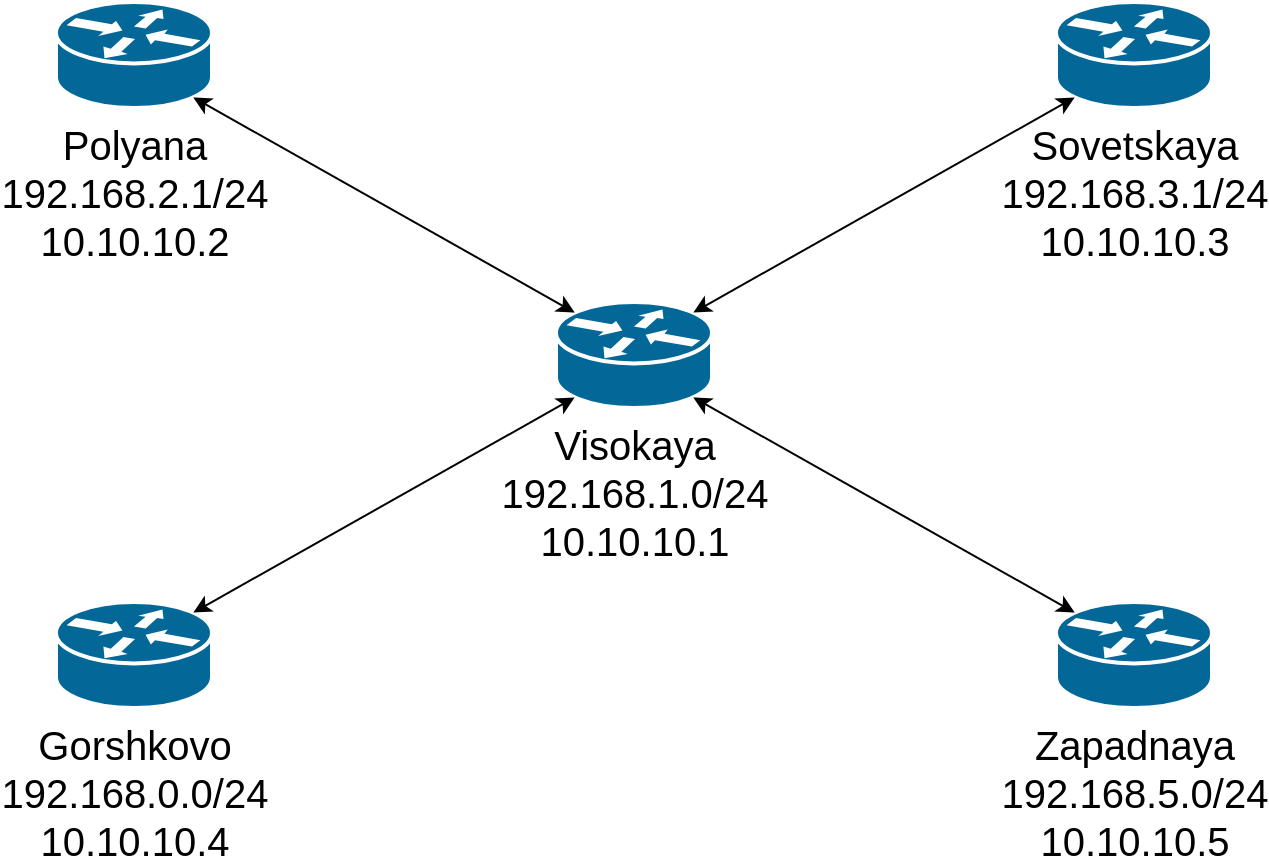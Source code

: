 <mxfile version="14.3.0" type="github">
  <diagram name="Page-1" id="c37626ed-c26b-45fb-9056-f9ebc6bb27b6">
    <mxGraphModel dx="1351" dy="877" grid="1" gridSize="10" guides="1" tooltips="1" connect="1" arrows="1" fold="1" page="1" pageScale="1" pageWidth="1100" pageHeight="850" background="#ffffff" math="0" shadow="0">
      <root>
        <mxCell id="0" />
        <mxCell id="1" parent="0" />
        <mxCell id="JodUDQZmsOtPNUIp-bqu-1" value="Visokaya&lt;br&gt;192.168.1.0/24&lt;br&gt;10.10.10.1" style="shape=mxgraph.cisco.routers.router;html=1;pointerEvents=1;dashed=0;fillColor=#036897;strokeColor=#ffffff;strokeWidth=2;verticalLabelPosition=bottom;verticalAlign=top;align=center;outlineConnect=0;fontSize=20;" vertex="1" parent="1">
          <mxGeometry x="500" y="400" width="78" height="53" as="geometry" />
        </mxCell>
        <mxCell id="JodUDQZmsOtPNUIp-bqu-2" value="Gorshkovo&lt;br&gt;192.168.0.0/24&lt;br&gt;10.10.10.4" style="shape=mxgraph.cisco.routers.router;html=1;pointerEvents=1;dashed=0;fillColor=#036897;strokeColor=#ffffff;strokeWidth=2;verticalLabelPosition=bottom;verticalAlign=top;align=center;outlineConnect=0;fontSize=20;" vertex="1" parent="1">
          <mxGeometry x="250" y="550" width="78" height="53" as="geometry" />
        </mxCell>
        <mxCell id="JodUDQZmsOtPNUIp-bqu-3" value="&lt;span style=&quot;font-size: 20px&quot;&gt;Polyana&lt;br&gt;192.168.2.1/24&lt;br&gt;10.10.10.2&lt;br&gt;&lt;/span&gt;" style="shape=mxgraph.cisco.routers.router;html=1;pointerEvents=1;dashed=0;fillColor=#036897;strokeColor=#ffffff;strokeWidth=2;verticalLabelPosition=bottom;verticalAlign=top;align=center;outlineConnect=0;" vertex="1" parent="1">
          <mxGeometry x="250" y="250" width="78" height="53" as="geometry" />
        </mxCell>
        <mxCell id="JodUDQZmsOtPNUIp-bqu-4" value="Sovetskaya&lt;br&gt;192.168.3.1/24&lt;br&gt;10.10.10.3" style="shape=mxgraph.cisco.routers.router;html=1;pointerEvents=1;dashed=0;fillColor=#036897;strokeColor=#ffffff;strokeWidth=2;verticalLabelPosition=bottom;verticalAlign=top;align=center;outlineConnect=0;fontSize=20;" vertex="1" parent="1">
          <mxGeometry x="750" y="250" width="78" height="53" as="geometry" />
        </mxCell>
        <mxCell id="JodUDQZmsOtPNUIp-bqu-5" value="Zapadnaya&lt;br&gt;192.168.5.0/24&lt;br&gt;10.10.10.5" style="shape=mxgraph.cisco.routers.router;html=1;pointerEvents=1;dashed=0;fillColor=#036897;strokeColor=#ffffff;strokeWidth=2;verticalLabelPosition=bottom;verticalAlign=top;align=center;outlineConnect=0;fontSize=20;" vertex="1" parent="1">
          <mxGeometry x="750" y="550" width="78" height="53" as="geometry" />
        </mxCell>
        <mxCell id="JodUDQZmsOtPNUIp-bqu-6" value="" style="endArrow=classic;startArrow=classic;html=1;entryX=0.12;entryY=0.9;entryDx=0;entryDy=0;entryPerimeter=0;exitX=0.88;exitY=0.1;exitDx=0;exitDy=0;exitPerimeter=0;" edge="1" parent="1" source="JodUDQZmsOtPNUIp-bqu-2" target="JodUDQZmsOtPNUIp-bqu-1">
          <mxGeometry width="50" height="50" relative="1" as="geometry">
            <mxPoint x="520" y="550" as="sourcePoint" />
            <mxPoint x="570" y="500" as="targetPoint" />
            <Array as="points" />
          </mxGeometry>
        </mxCell>
        <mxCell id="JodUDQZmsOtPNUIp-bqu-7" value="" style="endArrow=classic;startArrow=classic;html=1;exitX=0.12;exitY=0.1;exitDx=0;exitDy=0;exitPerimeter=0;entryX=0.88;entryY=0.9;entryDx=0;entryDy=0;entryPerimeter=0;" edge="1" parent="1" source="JodUDQZmsOtPNUIp-bqu-5" target="JodUDQZmsOtPNUIp-bqu-1">
          <mxGeometry width="50" height="50" relative="1" as="geometry">
            <mxPoint x="520" y="550" as="sourcePoint" />
            <mxPoint x="600" y="450" as="targetPoint" />
          </mxGeometry>
        </mxCell>
        <mxCell id="JodUDQZmsOtPNUIp-bqu-8" value="" style="endArrow=classic;startArrow=classic;html=1;exitX=0.12;exitY=0.9;exitDx=0;exitDy=0;exitPerimeter=0;entryX=0.88;entryY=0.1;entryDx=0;entryDy=0;entryPerimeter=0;" edge="1" parent="1" source="JodUDQZmsOtPNUIp-bqu-4" target="JodUDQZmsOtPNUIp-bqu-1">
          <mxGeometry width="50" height="50" relative="1" as="geometry">
            <mxPoint x="799.36" y="585.3" as="sourcePoint" />
            <mxPoint x="589.64" y="455.7" as="targetPoint" />
          </mxGeometry>
        </mxCell>
        <mxCell id="JodUDQZmsOtPNUIp-bqu-9" value="" style="endArrow=classic;startArrow=classic;html=1;entryX=0.12;entryY=0.1;entryDx=0;entryDy=0;entryPerimeter=0;exitX=0.88;exitY=0.9;exitDx=0;exitDy=0;exitPerimeter=0;" edge="1" parent="1" source="JodUDQZmsOtPNUIp-bqu-3" target="JodUDQZmsOtPNUIp-bqu-1">
          <mxGeometry width="50" height="50" relative="1" as="geometry">
            <mxPoint x="520" y="550" as="sourcePoint" />
            <mxPoint x="570" y="500" as="targetPoint" />
          </mxGeometry>
        </mxCell>
      </root>
    </mxGraphModel>
  </diagram>
</mxfile>
